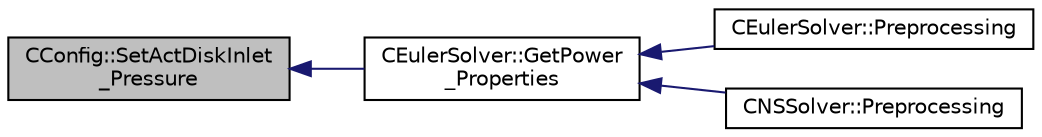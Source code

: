 digraph "CConfig::SetActDiskInlet_Pressure"
{
  edge [fontname="Helvetica",fontsize="10",labelfontname="Helvetica",labelfontsize="10"];
  node [fontname="Helvetica",fontsize="10",shape=record];
  rankdir="LR";
  Node14079 [label="CConfig::SetActDiskInlet\l_Pressure",height=0.2,width=0.4,color="black", fillcolor="grey75", style="filled", fontcolor="black"];
  Node14079 -> Node14080 [dir="back",color="midnightblue",fontsize="10",style="solid",fontname="Helvetica"];
  Node14080 [label="CEulerSolver::GetPower\l_Properties",height=0.2,width=0.4,color="black", fillcolor="white", style="filled",URL="$class_c_euler_solver.html#ad8b538a82e5a7a7e3903ec29954b1d07",tooltip="Compute the Fan face Mach number. "];
  Node14080 -> Node14081 [dir="back",color="midnightblue",fontsize="10",style="solid",fontname="Helvetica"];
  Node14081 [label="CEulerSolver::Preprocessing",height=0.2,width=0.4,color="black", fillcolor="white", style="filled",URL="$class_c_euler_solver.html#a8b89e1bfce33284c2d8f5f00f82f3f3f",tooltip="Compute primitive variables and their gradients. "];
  Node14080 -> Node14082 [dir="back",color="midnightblue",fontsize="10",style="solid",fontname="Helvetica"];
  Node14082 [label="CNSSolver::Preprocessing",height=0.2,width=0.4,color="black", fillcolor="white", style="filled",URL="$class_c_n_s_solver.html#a028c83d18cf8520dff2f9628d8a04e4b",tooltip="Restart residual and compute gradients. "];
}

